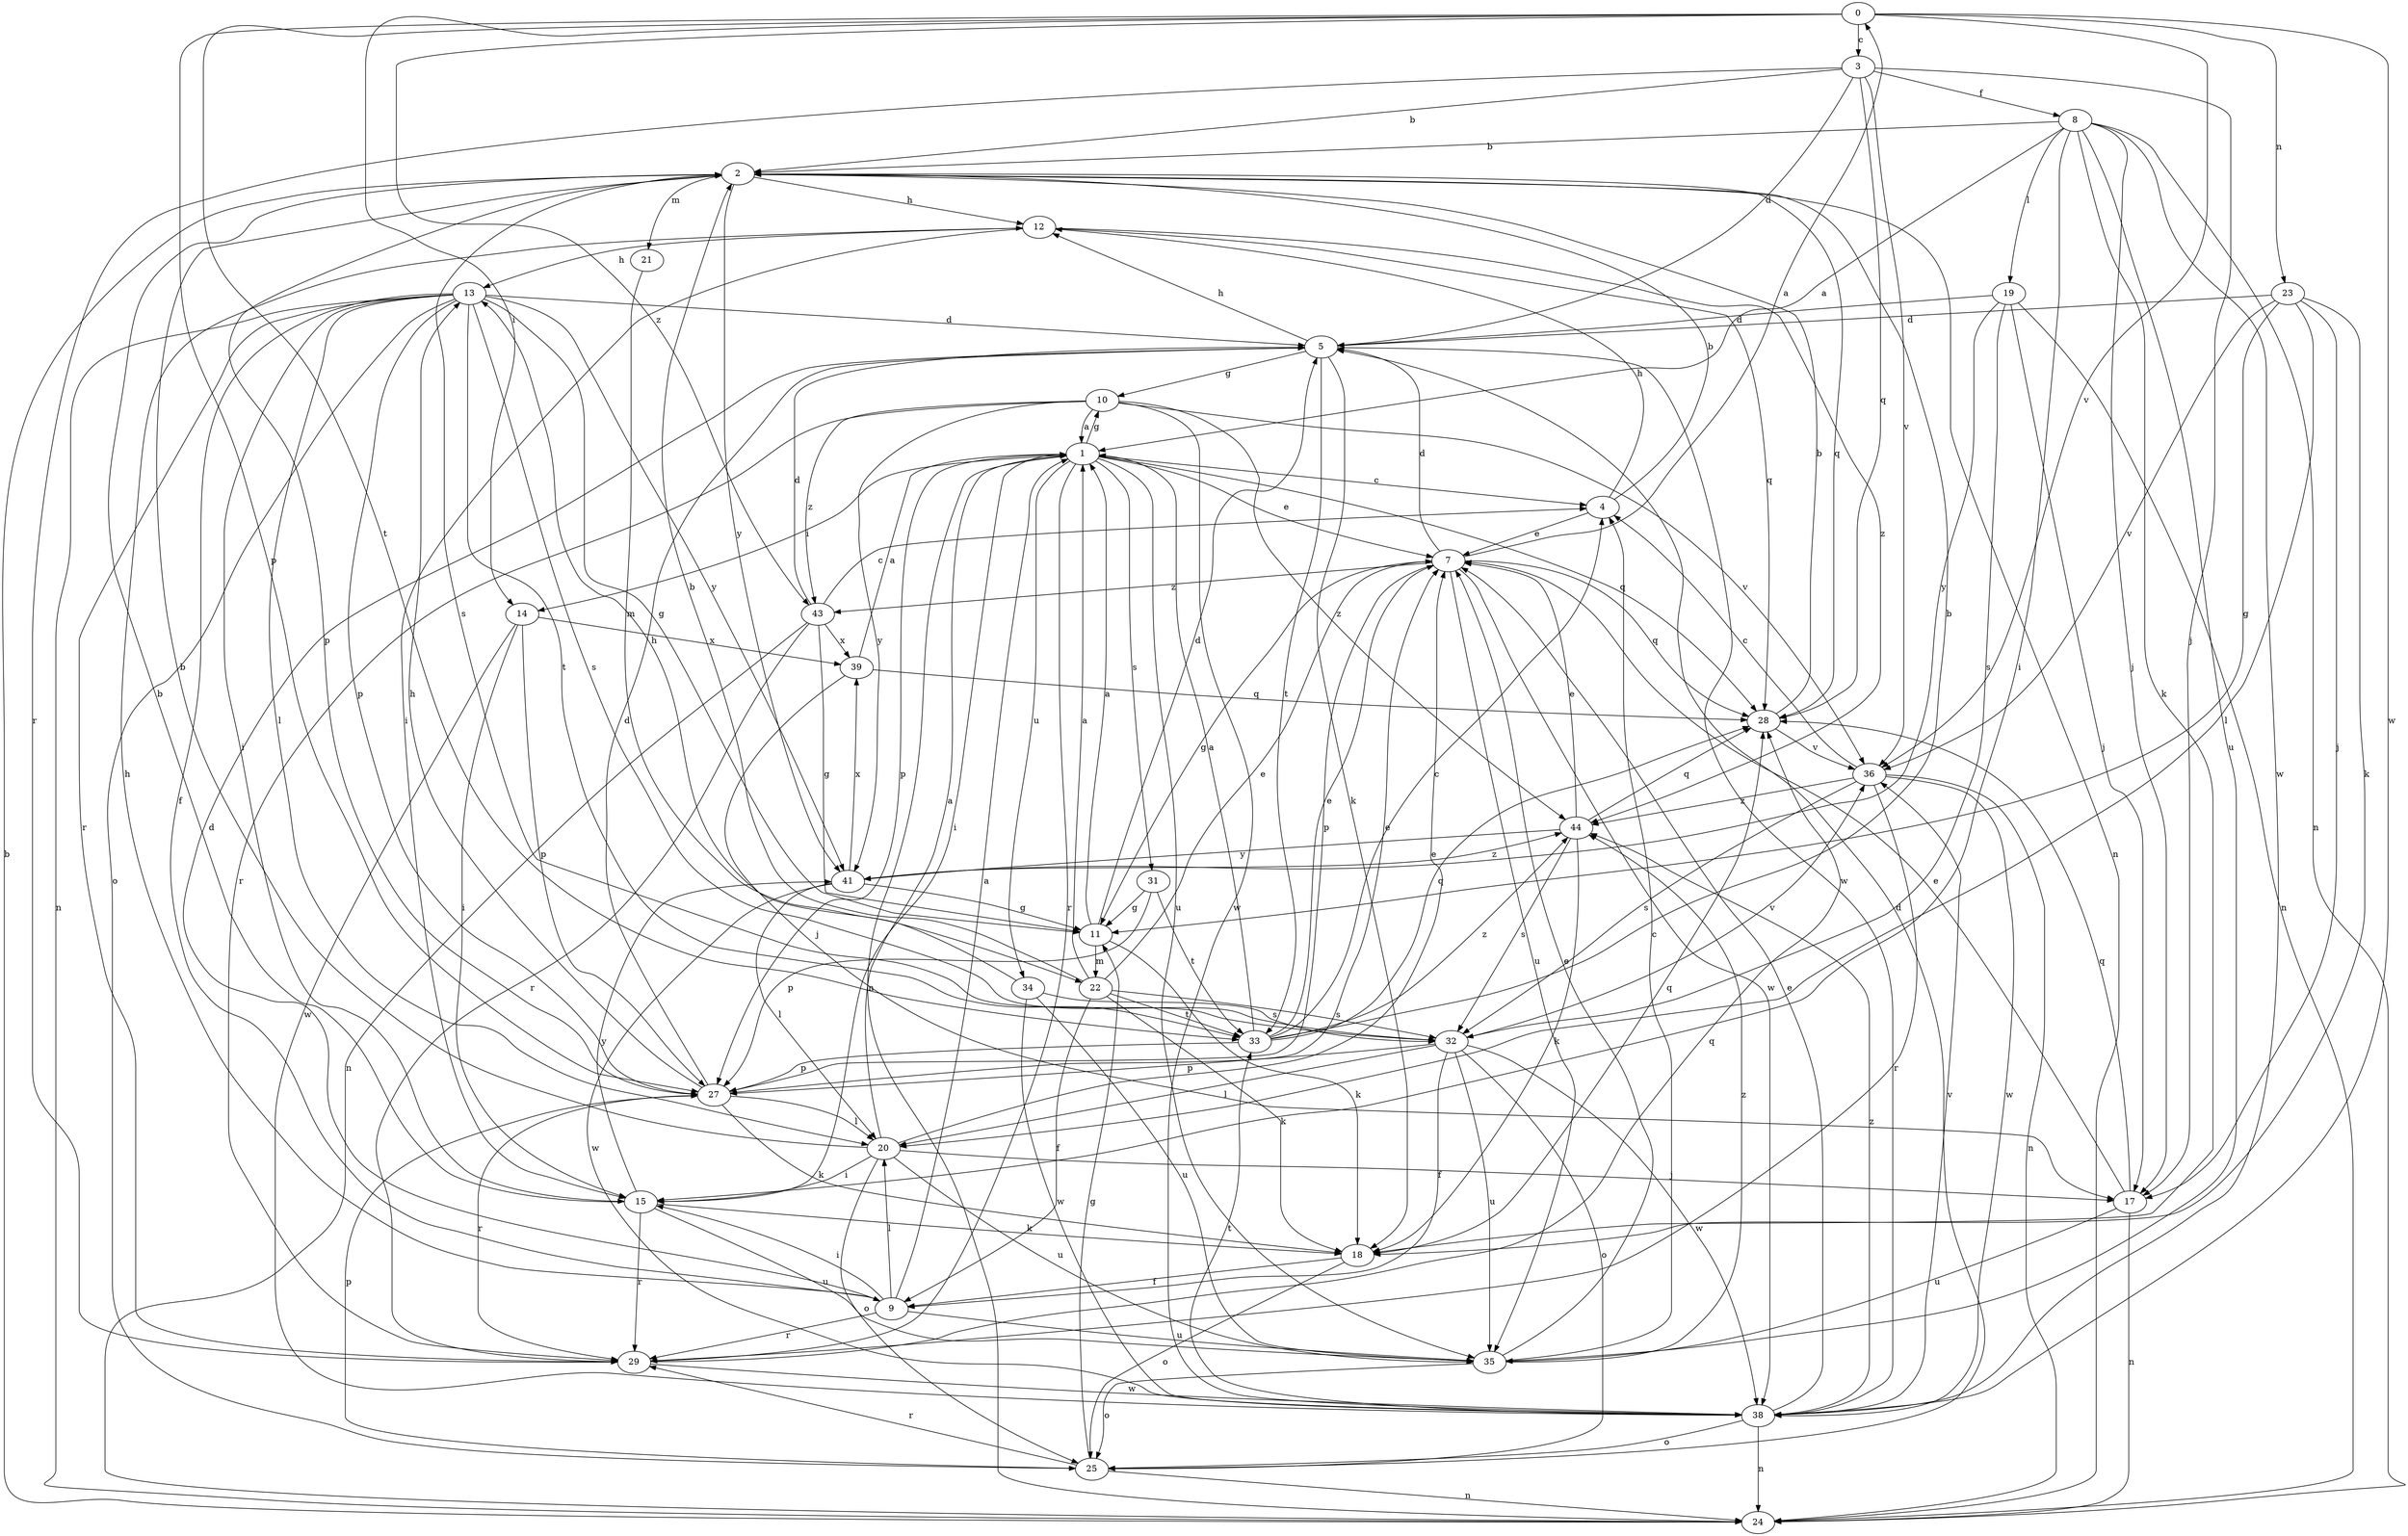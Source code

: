 strict digraph  {
0;
1;
2;
3;
4;
5;
7;
8;
9;
10;
11;
12;
13;
14;
15;
17;
18;
19;
20;
21;
22;
23;
24;
25;
27;
28;
29;
31;
32;
33;
34;
35;
36;
38;
39;
41;
43;
44;
0 -> 3  [label=c];
0 -> 14  [label=i];
0 -> 23  [label=n];
0 -> 27  [label=p];
0 -> 33  [label=t];
0 -> 36  [label=v];
0 -> 38  [label=w];
0 -> 43  [label=z];
1 -> 4  [label=c];
1 -> 7  [label=e];
1 -> 10  [label=g];
1 -> 14  [label=i];
1 -> 15  [label=i];
1 -> 24  [label=n];
1 -> 27  [label=p];
1 -> 28  [label=q];
1 -> 29  [label=r];
1 -> 31  [label=s];
1 -> 34  [label=u];
1 -> 35  [label=u];
2 -> 12  [label=h];
2 -> 21  [label=m];
2 -> 24  [label=n];
2 -> 27  [label=p];
2 -> 28  [label=q];
2 -> 32  [label=s];
2 -> 41  [label=y];
3 -> 2  [label=b];
3 -> 5  [label=d];
3 -> 8  [label=f];
3 -> 17  [label=j];
3 -> 28  [label=q];
3 -> 29  [label=r];
3 -> 36  [label=v];
4 -> 2  [label=b];
4 -> 7  [label=e];
4 -> 12  [label=h];
5 -> 10  [label=g];
5 -> 12  [label=h];
5 -> 18  [label=k];
5 -> 33  [label=t];
5 -> 38  [label=w];
7 -> 0  [label=a];
7 -> 5  [label=d];
7 -> 11  [label=g];
7 -> 27  [label=p];
7 -> 28  [label=q];
7 -> 35  [label=u];
7 -> 38  [label=w];
7 -> 43  [label=z];
8 -> 1  [label=a];
8 -> 2  [label=b];
8 -> 15  [label=i];
8 -> 17  [label=j];
8 -> 18  [label=k];
8 -> 19  [label=l];
8 -> 24  [label=n];
8 -> 35  [label=u];
8 -> 38  [label=w];
9 -> 1  [label=a];
9 -> 5  [label=d];
9 -> 12  [label=h];
9 -> 15  [label=i];
9 -> 20  [label=l];
9 -> 29  [label=r];
9 -> 35  [label=u];
10 -> 1  [label=a];
10 -> 29  [label=r];
10 -> 36  [label=v];
10 -> 38  [label=w];
10 -> 41  [label=y];
10 -> 43  [label=z];
10 -> 44  [label=z];
11 -> 1  [label=a];
11 -> 5  [label=d];
11 -> 18  [label=k];
11 -> 22  [label=m];
12 -> 13  [label=h];
12 -> 15  [label=i];
12 -> 28  [label=q];
12 -> 44  [label=z];
13 -> 5  [label=d];
13 -> 9  [label=f];
13 -> 11  [label=g];
13 -> 15  [label=i];
13 -> 20  [label=l];
13 -> 24  [label=n];
13 -> 25  [label=o];
13 -> 27  [label=p];
13 -> 29  [label=r];
13 -> 32  [label=s];
13 -> 33  [label=t];
13 -> 41  [label=y];
14 -> 15  [label=i];
14 -> 27  [label=p];
14 -> 38  [label=w];
14 -> 39  [label=x];
15 -> 2  [label=b];
15 -> 18  [label=k];
15 -> 29  [label=r];
15 -> 35  [label=u];
15 -> 41  [label=y];
17 -> 7  [label=e];
17 -> 24  [label=n];
17 -> 28  [label=q];
17 -> 35  [label=u];
18 -> 9  [label=f];
18 -> 25  [label=o];
18 -> 28  [label=q];
19 -> 5  [label=d];
19 -> 17  [label=j];
19 -> 24  [label=n];
19 -> 32  [label=s];
19 -> 41  [label=y];
20 -> 1  [label=a];
20 -> 2  [label=b];
20 -> 7  [label=e];
20 -> 15  [label=i];
20 -> 17  [label=j];
20 -> 25  [label=o];
20 -> 35  [label=u];
21 -> 22  [label=m];
22 -> 1  [label=a];
22 -> 2  [label=b];
22 -> 7  [label=e];
22 -> 9  [label=f];
22 -> 18  [label=k];
22 -> 32  [label=s];
22 -> 33  [label=t];
23 -> 5  [label=d];
23 -> 11  [label=g];
23 -> 17  [label=j];
23 -> 18  [label=k];
23 -> 20  [label=l];
23 -> 36  [label=v];
24 -> 2  [label=b];
25 -> 5  [label=d];
25 -> 11  [label=g];
25 -> 24  [label=n];
25 -> 27  [label=p];
25 -> 29  [label=r];
27 -> 5  [label=d];
27 -> 7  [label=e];
27 -> 13  [label=h];
27 -> 18  [label=k];
27 -> 20  [label=l];
27 -> 29  [label=r];
28 -> 2  [label=b];
28 -> 36  [label=v];
29 -> 28  [label=q];
29 -> 38  [label=w];
31 -> 11  [label=g];
31 -> 27  [label=p];
31 -> 33  [label=t];
32 -> 9  [label=f];
32 -> 20  [label=l];
32 -> 25  [label=o];
32 -> 27  [label=p];
32 -> 35  [label=u];
32 -> 36  [label=v];
32 -> 38  [label=w];
33 -> 1  [label=a];
33 -> 2  [label=b];
33 -> 4  [label=c];
33 -> 7  [label=e];
33 -> 27  [label=p];
33 -> 28  [label=q];
33 -> 44  [label=z];
34 -> 13  [label=h];
34 -> 32  [label=s];
34 -> 35  [label=u];
34 -> 38  [label=w];
35 -> 4  [label=c];
35 -> 7  [label=e];
35 -> 25  [label=o];
35 -> 44  [label=z];
36 -> 4  [label=c];
36 -> 24  [label=n];
36 -> 29  [label=r];
36 -> 32  [label=s];
36 -> 38  [label=w];
36 -> 44  [label=z];
38 -> 7  [label=e];
38 -> 24  [label=n];
38 -> 25  [label=o];
38 -> 33  [label=t];
38 -> 36  [label=v];
38 -> 44  [label=z];
39 -> 1  [label=a];
39 -> 17  [label=j];
39 -> 28  [label=q];
41 -> 11  [label=g];
41 -> 20  [label=l];
41 -> 38  [label=w];
41 -> 39  [label=x];
41 -> 44  [label=z];
43 -> 4  [label=c];
43 -> 5  [label=d];
43 -> 11  [label=g];
43 -> 24  [label=n];
43 -> 29  [label=r];
43 -> 39  [label=x];
44 -> 7  [label=e];
44 -> 18  [label=k];
44 -> 28  [label=q];
44 -> 32  [label=s];
44 -> 41  [label=y];
}

